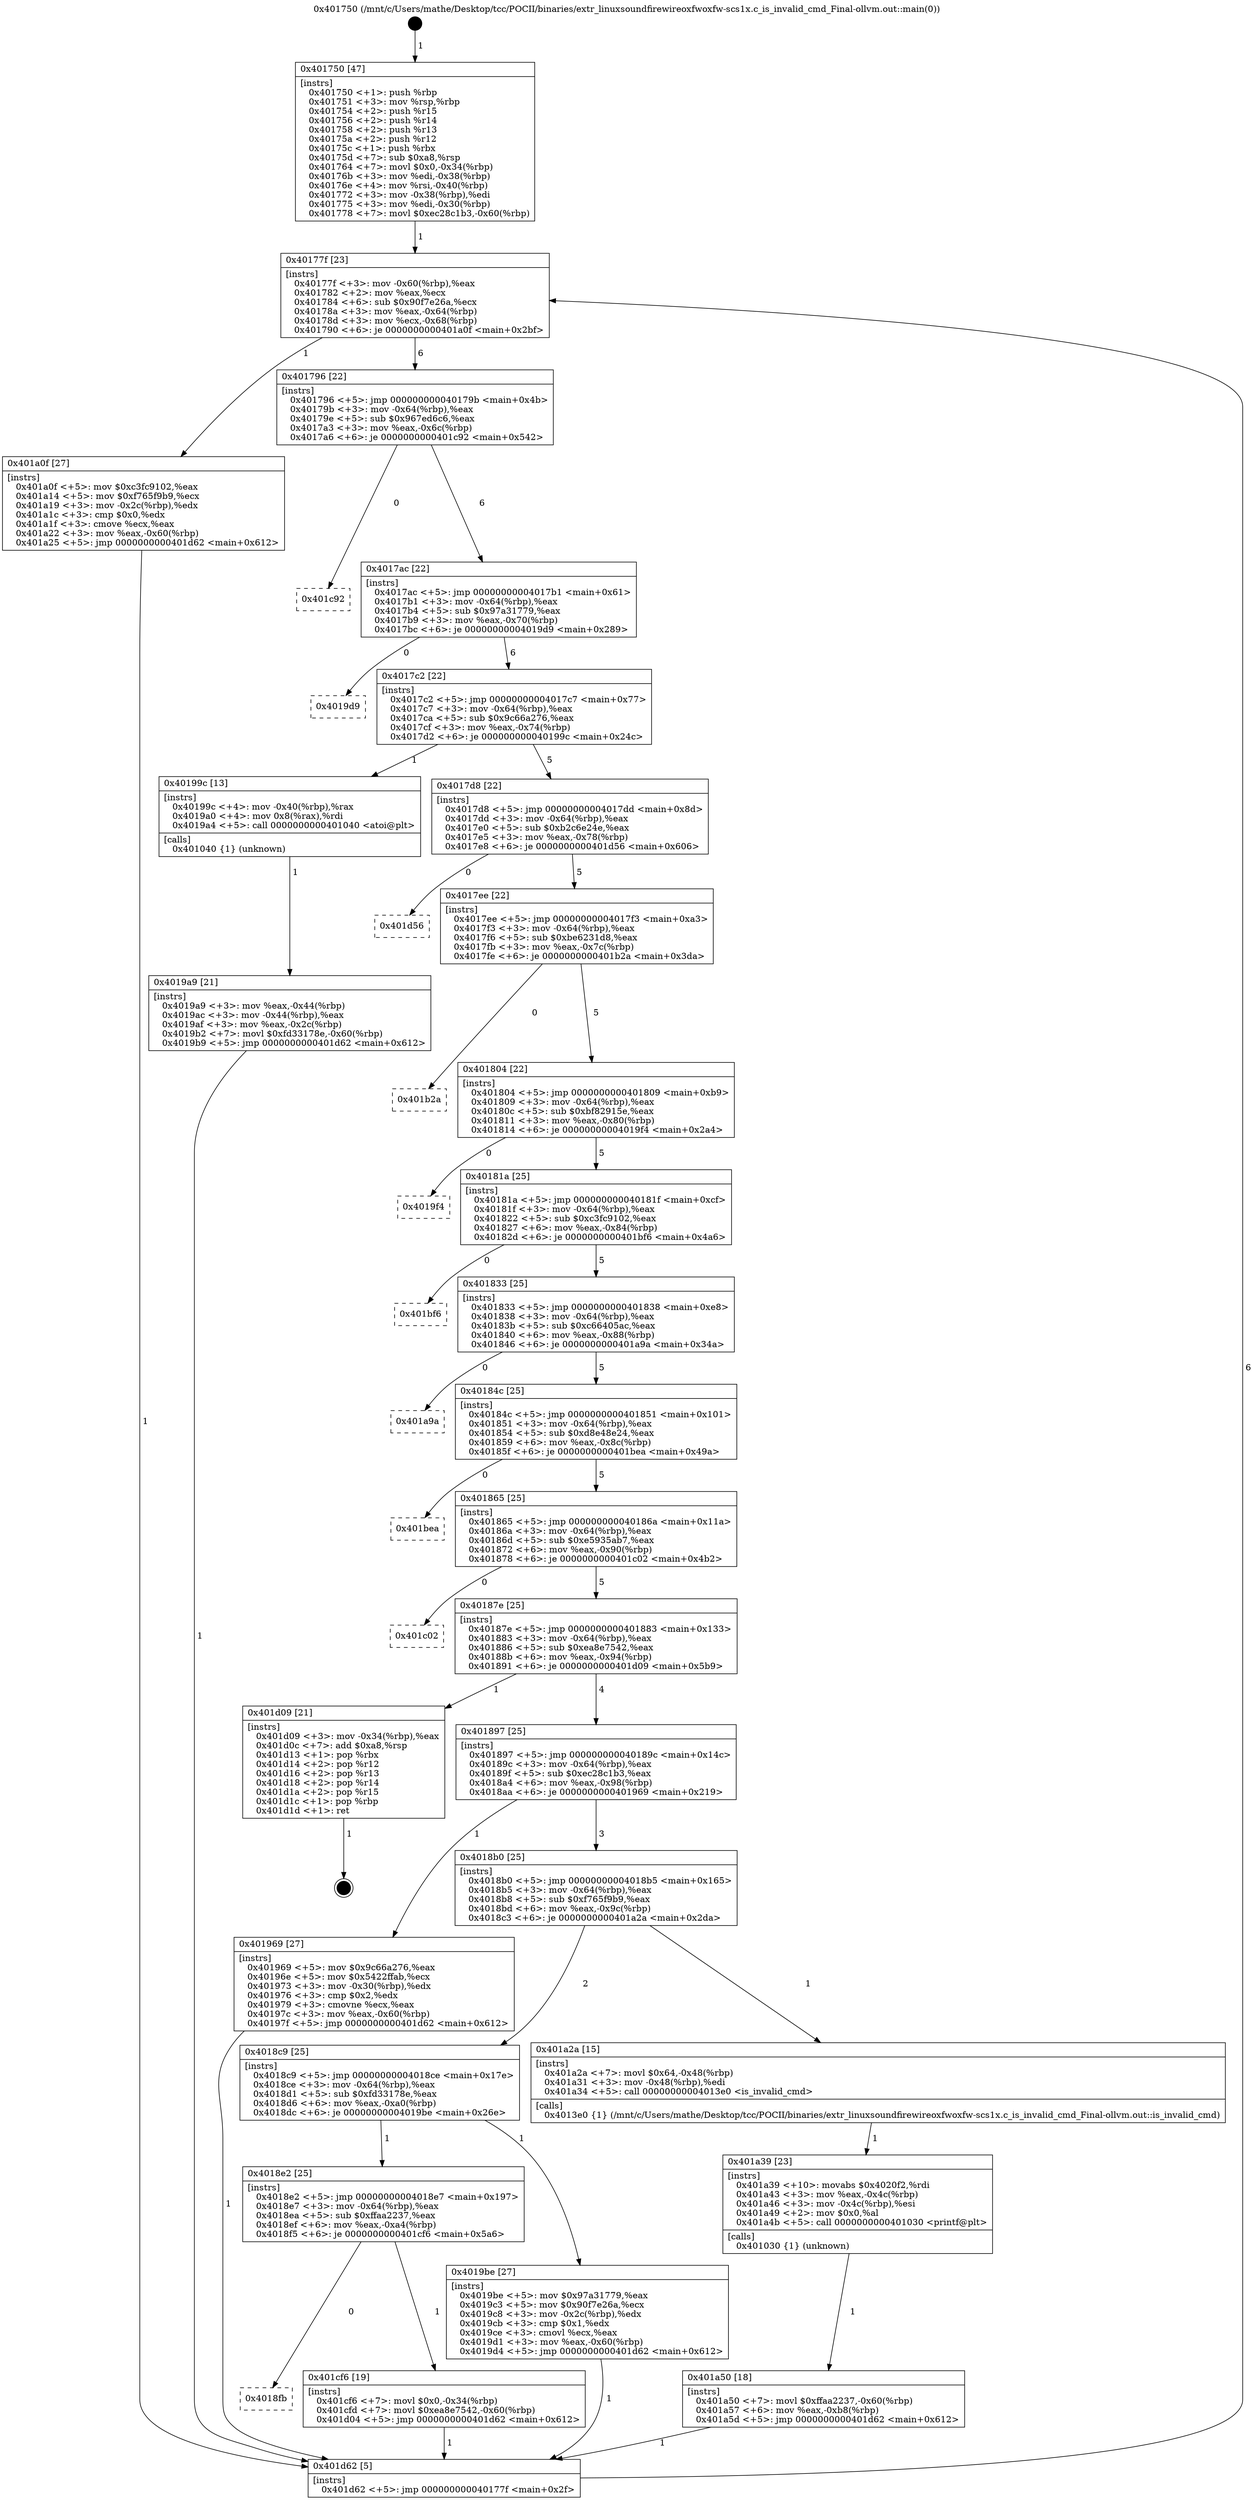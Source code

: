 digraph "0x401750" {
  label = "0x401750 (/mnt/c/Users/mathe/Desktop/tcc/POCII/binaries/extr_linuxsoundfirewireoxfwoxfw-scs1x.c_is_invalid_cmd_Final-ollvm.out::main(0))"
  labelloc = "t"
  node[shape=record]

  Entry [label="",width=0.3,height=0.3,shape=circle,fillcolor=black,style=filled]
  "0x40177f" [label="{
     0x40177f [23]\l
     | [instrs]\l
     &nbsp;&nbsp;0x40177f \<+3\>: mov -0x60(%rbp),%eax\l
     &nbsp;&nbsp;0x401782 \<+2\>: mov %eax,%ecx\l
     &nbsp;&nbsp;0x401784 \<+6\>: sub $0x90f7e26a,%ecx\l
     &nbsp;&nbsp;0x40178a \<+3\>: mov %eax,-0x64(%rbp)\l
     &nbsp;&nbsp;0x40178d \<+3\>: mov %ecx,-0x68(%rbp)\l
     &nbsp;&nbsp;0x401790 \<+6\>: je 0000000000401a0f \<main+0x2bf\>\l
  }"]
  "0x401a0f" [label="{
     0x401a0f [27]\l
     | [instrs]\l
     &nbsp;&nbsp;0x401a0f \<+5\>: mov $0xc3fc9102,%eax\l
     &nbsp;&nbsp;0x401a14 \<+5\>: mov $0xf765f9b9,%ecx\l
     &nbsp;&nbsp;0x401a19 \<+3\>: mov -0x2c(%rbp),%edx\l
     &nbsp;&nbsp;0x401a1c \<+3\>: cmp $0x0,%edx\l
     &nbsp;&nbsp;0x401a1f \<+3\>: cmove %ecx,%eax\l
     &nbsp;&nbsp;0x401a22 \<+3\>: mov %eax,-0x60(%rbp)\l
     &nbsp;&nbsp;0x401a25 \<+5\>: jmp 0000000000401d62 \<main+0x612\>\l
  }"]
  "0x401796" [label="{
     0x401796 [22]\l
     | [instrs]\l
     &nbsp;&nbsp;0x401796 \<+5\>: jmp 000000000040179b \<main+0x4b\>\l
     &nbsp;&nbsp;0x40179b \<+3\>: mov -0x64(%rbp),%eax\l
     &nbsp;&nbsp;0x40179e \<+5\>: sub $0x967ed6c6,%eax\l
     &nbsp;&nbsp;0x4017a3 \<+3\>: mov %eax,-0x6c(%rbp)\l
     &nbsp;&nbsp;0x4017a6 \<+6\>: je 0000000000401c92 \<main+0x542\>\l
  }"]
  Exit [label="",width=0.3,height=0.3,shape=circle,fillcolor=black,style=filled,peripheries=2]
  "0x401c92" [label="{
     0x401c92\l
  }", style=dashed]
  "0x4017ac" [label="{
     0x4017ac [22]\l
     | [instrs]\l
     &nbsp;&nbsp;0x4017ac \<+5\>: jmp 00000000004017b1 \<main+0x61\>\l
     &nbsp;&nbsp;0x4017b1 \<+3\>: mov -0x64(%rbp),%eax\l
     &nbsp;&nbsp;0x4017b4 \<+5\>: sub $0x97a31779,%eax\l
     &nbsp;&nbsp;0x4017b9 \<+3\>: mov %eax,-0x70(%rbp)\l
     &nbsp;&nbsp;0x4017bc \<+6\>: je 00000000004019d9 \<main+0x289\>\l
  }"]
  "0x4018fb" [label="{
     0x4018fb\l
  }", style=dashed]
  "0x4019d9" [label="{
     0x4019d9\l
  }", style=dashed]
  "0x4017c2" [label="{
     0x4017c2 [22]\l
     | [instrs]\l
     &nbsp;&nbsp;0x4017c2 \<+5\>: jmp 00000000004017c7 \<main+0x77\>\l
     &nbsp;&nbsp;0x4017c7 \<+3\>: mov -0x64(%rbp),%eax\l
     &nbsp;&nbsp;0x4017ca \<+5\>: sub $0x9c66a276,%eax\l
     &nbsp;&nbsp;0x4017cf \<+3\>: mov %eax,-0x74(%rbp)\l
     &nbsp;&nbsp;0x4017d2 \<+6\>: je 000000000040199c \<main+0x24c\>\l
  }"]
  "0x401cf6" [label="{
     0x401cf6 [19]\l
     | [instrs]\l
     &nbsp;&nbsp;0x401cf6 \<+7\>: movl $0x0,-0x34(%rbp)\l
     &nbsp;&nbsp;0x401cfd \<+7\>: movl $0xea8e7542,-0x60(%rbp)\l
     &nbsp;&nbsp;0x401d04 \<+5\>: jmp 0000000000401d62 \<main+0x612\>\l
  }"]
  "0x40199c" [label="{
     0x40199c [13]\l
     | [instrs]\l
     &nbsp;&nbsp;0x40199c \<+4\>: mov -0x40(%rbp),%rax\l
     &nbsp;&nbsp;0x4019a0 \<+4\>: mov 0x8(%rax),%rdi\l
     &nbsp;&nbsp;0x4019a4 \<+5\>: call 0000000000401040 \<atoi@plt\>\l
     | [calls]\l
     &nbsp;&nbsp;0x401040 \{1\} (unknown)\l
  }"]
  "0x4017d8" [label="{
     0x4017d8 [22]\l
     | [instrs]\l
     &nbsp;&nbsp;0x4017d8 \<+5\>: jmp 00000000004017dd \<main+0x8d\>\l
     &nbsp;&nbsp;0x4017dd \<+3\>: mov -0x64(%rbp),%eax\l
     &nbsp;&nbsp;0x4017e0 \<+5\>: sub $0xb2c6e24e,%eax\l
     &nbsp;&nbsp;0x4017e5 \<+3\>: mov %eax,-0x78(%rbp)\l
     &nbsp;&nbsp;0x4017e8 \<+6\>: je 0000000000401d56 \<main+0x606\>\l
  }"]
  "0x401a50" [label="{
     0x401a50 [18]\l
     | [instrs]\l
     &nbsp;&nbsp;0x401a50 \<+7\>: movl $0xffaa2237,-0x60(%rbp)\l
     &nbsp;&nbsp;0x401a57 \<+6\>: mov %eax,-0xb8(%rbp)\l
     &nbsp;&nbsp;0x401a5d \<+5\>: jmp 0000000000401d62 \<main+0x612\>\l
  }"]
  "0x401d56" [label="{
     0x401d56\l
  }", style=dashed]
  "0x4017ee" [label="{
     0x4017ee [22]\l
     | [instrs]\l
     &nbsp;&nbsp;0x4017ee \<+5\>: jmp 00000000004017f3 \<main+0xa3\>\l
     &nbsp;&nbsp;0x4017f3 \<+3\>: mov -0x64(%rbp),%eax\l
     &nbsp;&nbsp;0x4017f6 \<+5\>: sub $0xbe6231d8,%eax\l
     &nbsp;&nbsp;0x4017fb \<+3\>: mov %eax,-0x7c(%rbp)\l
     &nbsp;&nbsp;0x4017fe \<+6\>: je 0000000000401b2a \<main+0x3da\>\l
  }"]
  "0x401a39" [label="{
     0x401a39 [23]\l
     | [instrs]\l
     &nbsp;&nbsp;0x401a39 \<+10\>: movabs $0x4020f2,%rdi\l
     &nbsp;&nbsp;0x401a43 \<+3\>: mov %eax,-0x4c(%rbp)\l
     &nbsp;&nbsp;0x401a46 \<+3\>: mov -0x4c(%rbp),%esi\l
     &nbsp;&nbsp;0x401a49 \<+2\>: mov $0x0,%al\l
     &nbsp;&nbsp;0x401a4b \<+5\>: call 0000000000401030 \<printf@plt\>\l
     | [calls]\l
     &nbsp;&nbsp;0x401030 \{1\} (unknown)\l
  }"]
  "0x401b2a" [label="{
     0x401b2a\l
  }", style=dashed]
  "0x401804" [label="{
     0x401804 [22]\l
     | [instrs]\l
     &nbsp;&nbsp;0x401804 \<+5\>: jmp 0000000000401809 \<main+0xb9\>\l
     &nbsp;&nbsp;0x401809 \<+3\>: mov -0x64(%rbp),%eax\l
     &nbsp;&nbsp;0x40180c \<+5\>: sub $0xbf82915e,%eax\l
     &nbsp;&nbsp;0x401811 \<+3\>: mov %eax,-0x80(%rbp)\l
     &nbsp;&nbsp;0x401814 \<+6\>: je 00000000004019f4 \<main+0x2a4\>\l
  }"]
  "0x4018e2" [label="{
     0x4018e2 [25]\l
     | [instrs]\l
     &nbsp;&nbsp;0x4018e2 \<+5\>: jmp 00000000004018e7 \<main+0x197\>\l
     &nbsp;&nbsp;0x4018e7 \<+3\>: mov -0x64(%rbp),%eax\l
     &nbsp;&nbsp;0x4018ea \<+5\>: sub $0xffaa2237,%eax\l
     &nbsp;&nbsp;0x4018ef \<+6\>: mov %eax,-0xa4(%rbp)\l
     &nbsp;&nbsp;0x4018f5 \<+6\>: je 0000000000401cf6 \<main+0x5a6\>\l
  }"]
  "0x4019f4" [label="{
     0x4019f4\l
  }", style=dashed]
  "0x40181a" [label="{
     0x40181a [25]\l
     | [instrs]\l
     &nbsp;&nbsp;0x40181a \<+5\>: jmp 000000000040181f \<main+0xcf\>\l
     &nbsp;&nbsp;0x40181f \<+3\>: mov -0x64(%rbp),%eax\l
     &nbsp;&nbsp;0x401822 \<+5\>: sub $0xc3fc9102,%eax\l
     &nbsp;&nbsp;0x401827 \<+6\>: mov %eax,-0x84(%rbp)\l
     &nbsp;&nbsp;0x40182d \<+6\>: je 0000000000401bf6 \<main+0x4a6\>\l
  }"]
  "0x4019be" [label="{
     0x4019be [27]\l
     | [instrs]\l
     &nbsp;&nbsp;0x4019be \<+5\>: mov $0x97a31779,%eax\l
     &nbsp;&nbsp;0x4019c3 \<+5\>: mov $0x90f7e26a,%ecx\l
     &nbsp;&nbsp;0x4019c8 \<+3\>: mov -0x2c(%rbp),%edx\l
     &nbsp;&nbsp;0x4019cb \<+3\>: cmp $0x1,%edx\l
     &nbsp;&nbsp;0x4019ce \<+3\>: cmovl %ecx,%eax\l
     &nbsp;&nbsp;0x4019d1 \<+3\>: mov %eax,-0x60(%rbp)\l
     &nbsp;&nbsp;0x4019d4 \<+5\>: jmp 0000000000401d62 \<main+0x612\>\l
  }"]
  "0x401bf6" [label="{
     0x401bf6\l
  }", style=dashed]
  "0x401833" [label="{
     0x401833 [25]\l
     | [instrs]\l
     &nbsp;&nbsp;0x401833 \<+5\>: jmp 0000000000401838 \<main+0xe8\>\l
     &nbsp;&nbsp;0x401838 \<+3\>: mov -0x64(%rbp),%eax\l
     &nbsp;&nbsp;0x40183b \<+5\>: sub $0xc66405ac,%eax\l
     &nbsp;&nbsp;0x401840 \<+6\>: mov %eax,-0x88(%rbp)\l
     &nbsp;&nbsp;0x401846 \<+6\>: je 0000000000401a9a \<main+0x34a\>\l
  }"]
  "0x4018c9" [label="{
     0x4018c9 [25]\l
     | [instrs]\l
     &nbsp;&nbsp;0x4018c9 \<+5\>: jmp 00000000004018ce \<main+0x17e\>\l
     &nbsp;&nbsp;0x4018ce \<+3\>: mov -0x64(%rbp),%eax\l
     &nbsp;&nbsp;0x4018d1 \<+5\>: sub $0xfd33178e,%eax\l
     &nbsp;&nbsp;0x4018d6 \<+6\>: mov %eax,-0xa0(%rbp)\l
     &nbsp;&nbsp;0x4018dc \<+6\>: je 00000000004019be \<main+0x26e\>\l
  }"]
  "0x401a9a" [label="{
     0x401a9a\l
  }", style=dashed]
  "0x40184c" [label="{
     0x40184c [25]\l
     | [instrs]\l
     &nbsp;&nbsp;0x40184c \<+5\>: jmp 0000000000401851 \<main+0x101\>\l
     &nbsp;&nbsp;0x401851 \<+3\>: mov -0x64(%rbp),%eax\l
     &nbsp;&nbsp;0x401854 \<+5\>: sub $0xd8e48e24,%eax\l
     &nbsp;&nbsp;0x401859 \<+6\>: mov %eax,-0x8c(%rbp)\l
     &nbsp;&nbsp;0x40185f \<+6\>: je 0000000000401bea \<main+0x49a\>\l
  }"]
  "0x401a2a" [label="{
     0x401a2a [15]\l
     | [instrs]\l
     &nbsp;&nbsp;0x401a2a \<+7\>: movl $0x64,-0x48(%rbp)\l
     &nbsp;&nbsp;0x401a31 \<+3\>: mov -0x48(%rbp),%edi\l
     &nbsp;&nbsp;0x401a34 \<+5\>: call 00000000004013e0 \<is_invalid_cmd\>\l
     | [calls]\l
     &nbsp;&nbsp;0x4013e0 \{1\} (/mnt/c/Users/mathe/Desktop/tcc/POCII/binaries/extr_linuxsoundfirewireoxfwoxfw-scs1x.c_is_invalid_cmd_Final-ollvm.out::is_invalid_cmd)\l
  }"]
  "0x401bea" [label="{
     0x401bea\l
  }", style=dashed]
  "0x401865" [label="{
     0x401865 [25]\l
     | [instrs]\l
     &nbsp;&nbsp;0x401865 \<+5\>: jmp 000000000040186a \<main+0x11a\>\l
     &nbsp;&nbsp;0x40186a \<+3\>: mov -0x64(%rbp),%eax\l
     &nbsp;&nbsp;0x40186d \<+5\>: sub $0xe5935ab7,%eax\l
     &nbsp;&nbsp;0x401872 \<+6\>: mov %eax,-0x90(%rbp)\l
     &nbsp;&nbsp;0x401878 \<+6\>: je 0000000000401c02 \<main+0x4b2\>\l
  }"]
  "0x4019a9" [label="{
     0x4019a9 [21]\l
     | [instrs]\l
     &nbsp;&nbsp;0x4019a9 \<+3\>: mov %eax,-0x44(%rbp)\l
     &nbsp;&nbsp;0x4019ac \<+3\>: mov -0x44(%rbp),%eax\l
     &nbsp;&nbsp;0x4019af \<+3\>: mov %eax,-0x2c(%rbp)\l
     &nbsp;&nbsp;0x4019b2 \<+7\>: movl $0xfd33178e,-0x60(%rbp)\l
     &nbsp;&nbsp;0x4019b9 \<+5\>: jmp 0000000000401d62 \<main+0x612\>\l
  }"]
  "0x401c02" [label="{
     0x401c02\l
  }", style=dashed]
  "0x40187e" [label="{
     0x40187e [25]\l
     | [instrs]\l
     &nbsp;&nbsp;0x40187e \<+5\>: jmp 0000000000401883 \<main+0x133\>\l
     &nbsp;&nbsp;0x401883 \<+3\>: mov -0x64(%rbp),%eax\l
     &nbsp;&nbsp;0x401886 \<+5\>: sub $0xea8e7542,%eax\l
     &nbsp;&nbsp;0x40188b \<+6\>: mov %eax,-0x94(%rbp)\l
     &nbsp;&nbsp;0x401891 \<+6\>: je 0000000000401d09 \<main+0x5b9\>\l
  }"]
  "0x401750" [label="{
     0x401750 [47]\l
     | [instrs]\l
     &nbsp;&nbsp;0x401750 \<+1\>: push %rbp\l
     &nbsp;&nbsp;0x401751 \<+3\>: mov %rsp,%rbp\l
     &nbsp;&nbsp;0x401754 \<+2\>: push %r15\l
     &nbsp;&nbsp;0x401756 \<+2\>: push %r14\l
     &nbsp;&nbsp;0x401758 \<+2\>: push %r13\l
     &nbsp;&nbsp;0x40175a \<+2\>: push %r12\l
     &nbsp;&nbsp;0x40175c \<+1\>: push %rbx\l
     &nbsp;&nbsp;0x40175d \<+7\>: sub $0xa8,%rsp\l
     &nbsp;&nbsp;0x401764 \<+7\>: movl $0x0,-0x34(%rbp)\l
     &nbsp;&nbsp;0x40176b \<+3\>: mov %edi,-0x38(%rbp)\l
     &nbsp;&nbsp;0x40176e \<+4\>: mov %rsi,-0x40(%rbp)\l
     &nbsp;&nbsp;0x401772 \<+3\>: mov -0x38(%rbp),%edi\l
     &nbsp;&nbsp;0x401775 \<+3\>: mov %edi,-0x30(%rbp)\l
     &nbsp;&nbsp;0x401778 \<+7\>: movl $0xec28c1b3,-0x60(%rbp)\l
  }"]
  "0x401d09" [label="{
     0x401d09 [21]\l
     | [instrs]\l
     &nbsp;&nbsp;0x401d09 \<+3\>: mov -0x34(%rbp),%eax\l
     &nbsp;&nbsp;0x401d0c \<+7\>: add $0xa8,%rsp\l
     &nbsp;&nbsp;0x401d13 \<+1\>: pop %rbx\l
     &nbsp;&nbsp;0x401d14 \<+2\>: pop %r12\l
     &nbsp;&nbsp;0x401d16 \<+2\>: pop %r13\l
     &nbsp;&nbsp;0x401d18 \<+2\>: pop %r14\l
     &nbsp;&nbsp;0x401d1a \<+2\>: pop %r15\l
     &nbsp;&nbsp;0x401d1c \<+1\>: pop %rbp\l
     &nbsp;&nbsp;0x401d1d \<+1\>: ret\l
  }"]
  "0x401897" [label="{
     0x401897 [25]\l
     | [instrs]\l
     &nbsp;&nbsp;0x401897 \<+5\>: jmp 000000000040189c \<main+0x14c\>\l
     &nbsp;&nbsp;0x40189c \<+3\>: mov -0x64(%rbp),%eax\l
     &nbsp;&nbsp;0x40189f \<+5\>: sub $0xec28c1b3,%eax\l
     &nbsp;&nbsp;0x4018a4 \<+6\>: mov %eax,-0x98(%rbp)\l
     &nbsp;&nbsp;0x4018aa \<+6\>: je 0000000000401969 \<main+0x219\>\l
  }"]
  "0x401d62" [label="{
     0x401d62 [5]\l
     | [instrs]\l
     &nbsp;&nbsp;0x401d62 \<+5\>: jmp 000000000040177f \<main+0x2f\>\l
  }"]
  "0x401969" [label="{
     0x401969 [27]\l
     | [instrs]\l
     &nbsp;&nbsp;0x401969 \<+5\>: mov $0x9c66a276,%eax\l
     &nbsp;&nbsp;0x40196e \<+5\>: mov $0x5422ffab,%ecx\l
     &nbsp;&nbsp;0x401973 \<+3\>: mov -0x30(%rbp),%edx\l
     &nbsp;&nbsp;0x401976 \<+3\>: cmp $0x2,%edx\l
     &nbsp;&nbsp;0x401979 \<+3\>: cmovne %ecx,%eax\l
     &nbsp;&nbsp;0x40197c \<+3\>: mov %eax,-0x60(%rbp)\l
     &nbsp;&nbsp;0x40197f \<+5\>: jmp 0000000000401d62 \<main+0x612\>\l
  }"]
  "0x4018b0" [label="{
     0x4018b0 [25]\l
     | [instrs]\l
     &nbsp;&nbsp;0x4018b0 \<+5\>: jmp 00000000004018b5 \<main+0x165\>\l
     &nbsp;&nbsp;0x4018b5 \<+3\>: mov -0x64(%rbp),%eax\l
     &nbsp;&nbsp;0x4018b8 \<+5\>: sub $0xf765f9b9,%eax\l
     &nbsp;&nbsp;0x4018bd \<+6\>: mov %eax,-0x9c(%rbp)\l
     &nbsp;&nbsp;0x4018c3 \<+6\>: je 0000000000401a2a \<main+0x2da\>\l
  }"]
  Entry -> "0x401750" [label=" 1"]
  "0x40177f" -> "0x401a0f" [label=" 1"]
  "0x40177f" -> "0x401796" [label=" 6"]
  "0x401d09" -> Exit [label=" 1"]
  "0x401796" -> "0x401c92" [label=" 0"]
  "0x401796" -> "0x4017ac" [label=" 6"]
  "0x401cf6" -> "0x401d62" [label=" 1"]
  "0x4017ac" -> "0x4019d9" [label=" 0"]
  "0x4017ac" -> "0x4017c2" [label=" 6"]
  "0x4018e2" -> "0x4018fb" [label=" 0"]
  "0x4017c2" -> "0x40199c" [label=" 1"]
  "0x4017c2" -> "0x4017d8" [label=" 5"]
  "0x4018e2" -> "0x401cf6" [label=" 1"]
  "0x4017d8" -> "0x401d56" [label=" 0"]
  "0x4017d8" -> "0x4017ee" [label=" 5"]
  "0x401a50" -> "0x401d62" [label=" 1"]
  "0x4017ee" -> "0x401b2a" [label=" 0"]
  "0x4017ee" -> "0x401804" [label=" 5"]
  "0x401a39" -> "0x401a50" [label=" 1"]
  "0x401804" -> "0x4019f4" [label=" 0"]
  "0x401804" -> "0x40181a" [label=" 5"]
  "0x401a2a" -> "0x401a39" [label=" 1"]
  "0x40181a" -> "0x401bf6" [label=" 0"]
  "0x40181a" -> "0x401833" [label=" 5"]
  "0x401a0f" -> "0x401d62" [label=" 1"]
  "0x401833" -> "0x401a9a" [label=" 0"]
  "0x401833" -> "0x40184c" [label=" 5"]
  "0x4018c9" -> "0x4018e2" [label=" 1"]
  "0x40184c" -> "0x401bea" [label=" 0"]
  "0x40184c" -> "0x401865" [label=" 5"]
  "0x4018c9" -> "0x4019be" [label=" 1"]
  "0x401865" -> "0x401c02" [label=" 0"]
  "0x401865" -> "0x40187e" [label=" 5"]
  "0x4018b0" -> "0x4018c9" [label=" 2"]
  "0x40187e" -> "0x401d09" [label=" 1"]
  "0x40187e" -> "0x401897" [label=" 4"]
  "0x4018b0" -> "0x401a2a" [label=" 1"]
  "0x401897" -> "0x401969" [label=" 1"]
  "0x401897" -> "0x4018b0" [label=" 3"]
  "0x401969" -> "0x401d62" [label=" 1"]
  "0x401750" -> "0x40177f" [label=" 1"]
  "0x401d62" -> "0x40177f" [label=" 6"]
  "0x40199c" -> "0x4019a9" [label=" 1"]
  "0x4019a9" -> "0x401d62" [label=" 1"]
  "0x4019be" -> "0x401d62" [label=" 1"]
}
